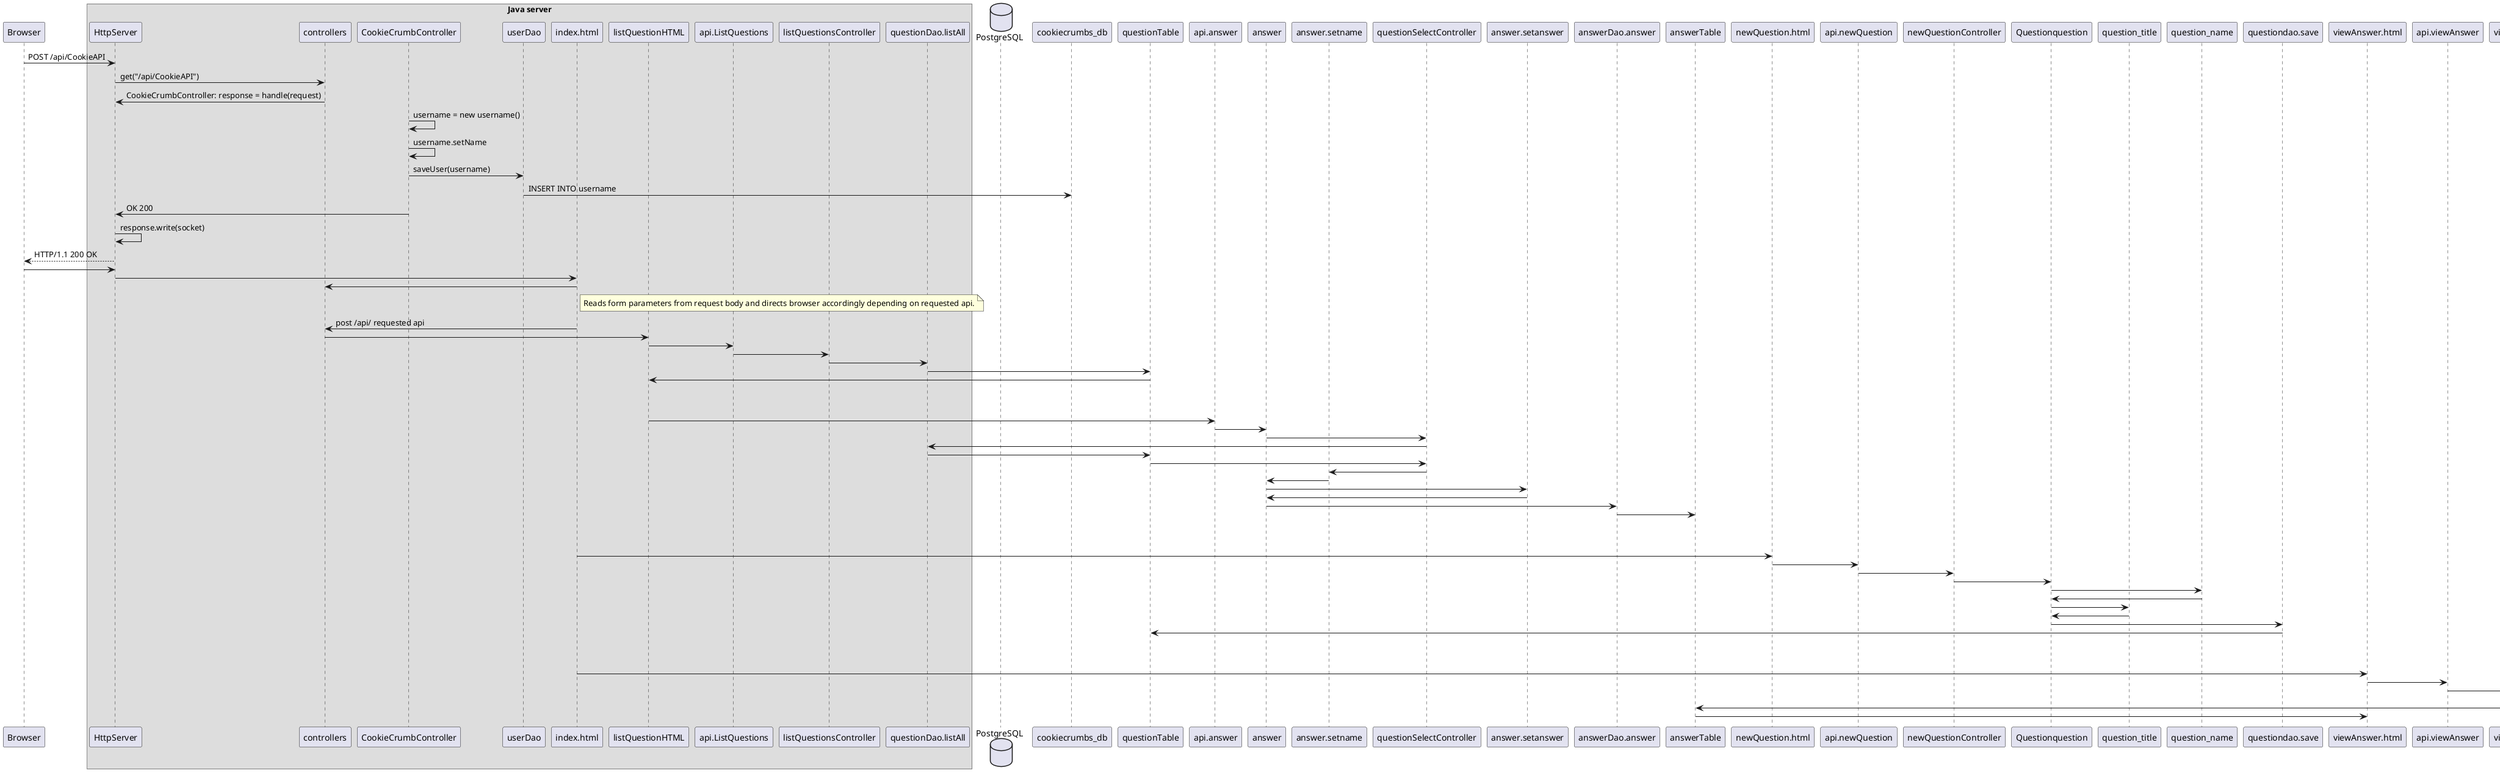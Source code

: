 @startuml
participant Browser

box Java server
participant HttpServer
participant controllers
participant CookieCrumbController
participant userDao
participant index.html
participant listQuestionHTML
participant api.ListQuestions
participant listQuestionsController
participant questionDao.listAll
end box

database PostgreSQL

Browser -> HttpServer: POST /api/CookieAPI
HttpServer -> controllers: get("/api/CookieAPI")
HttpServer <- controllers: CookieCrumbController: response = handle(request)
CookieCrumbController -> CookieCrumbController: username = new username()
CookieCrumbController -> CookieCrumbController: username.setName
CookieCrumbController -> userDao: saveUser(username)
userDao -> cookiecrumbs_db: INSERT INTO username
HttpServer <- CookieCrumbController: OK 200
HttpServer -> HttpServer: response.write(socket)
Browser <-- HttpServer: HTTP/1.1 200 OK

Browser -> HttpServer:
HttpServer -> index.html
index.html -> controllers
note right of index.html: Reads form parameters from request body and directs browser accordingly depending on requested api.


index.html -> controllers: post /api/ requested api

controllers -> listQuestionHTML
listQuestionHTML -> api.ListQuestions
api.ListQuestions -> listQuestionsController
listQuestionsController -> questionDao.listAll
questionDao.listAll -> questionTable
questionTable-> listQuestionHTML

break
break

participant api.answer
participant answer
participant answer.setname
participant questionSelectController
participant answer.setanswer
participant answerDao.answer
participant answerTable

listQuestionHTML -> api.answer
api.answer -> answer
answer -> questionSelectController
questionSelectController -> questionDao.listAll
questionDao.listAll -> questionTable
questionTable -> questionSelectController
questionSelectController -> answer.setname
answer.setname -> answer
answer -> answer.setanswer
answer <- answer.setanswer
answer -> answerDao.answer
answerDao.answer -> answerTable

break
break

participant newQuestion.html
participant api.newQuestion
participant newQuestionController
participant Questionquestion
participant question_title
participant question_name
participant questiondao.save

index.html -> newQuestion.html
newQuestion.html -> api.newQuestion
api.newQuestion -> newQuestionController
newQuestionController -> Questionquestion
Questionquestion -> question_name
Questionquestion <- question_name
Questionquestion -> question_title
Questionquestion <- question_title
Questionquestion -> questiondao.save
questiondao.save -> questionTable

break
break

participant viewAnswer.html
participant api.viewAnswer
participant viewAnswerController
participant answerDao.listAll

index.html -> viewAnswer.html
viewAnswer.html -> api.viewAnswer
api.viewAnswer -> viewAnswerController
viewAnswerController -> answerDao.listAll
answerDao.listAll -> answerTable
answerTable -> viewAnswer.html

@enduml
